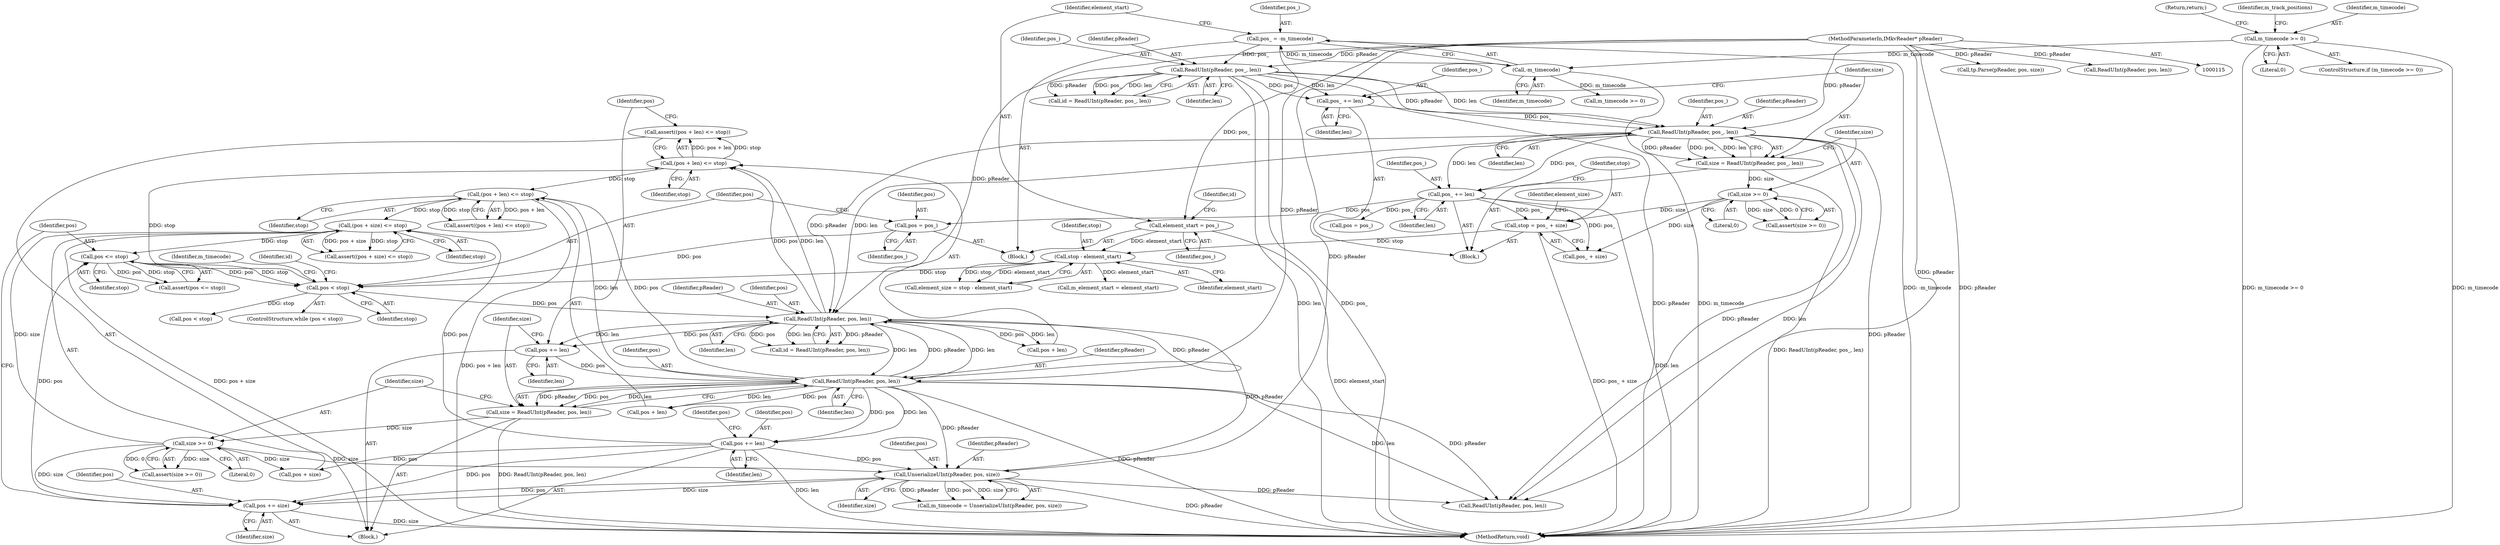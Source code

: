 digraph "1_Android_cc274e2abe8b2a6698a5c47d8aa4bb45f1f9538d_27@API" {
"1000208" [label="(Call,assert((pos + len) <= stop))"];
"1000209" [label="(Call,(pos + len) <= stop)"];
"1000200" [label="(Call,ReadUInt(pReader, pos, len))"];
"1000220" [label="(Call,ReadUInt(pReader, pos, len))"];
"1000116" [label="(MethodParameterIn,IMkvReader* pReader)"];
"1000214" [label="(Call,pos += len)"];
"1000165" [label="(Call,ReadUInt(pReader, pos_, len))"];
"1000146" [label="(Call,ReadUInt(pReader, pos_, len))"];
"1000132" [label="(Call,pos_ = -m_timecode)"];
"1000134" [label="(Call,-m_timecode)"];
"1000119" [label="(Call,m_timecode >= 0)"];
"1000159" [label="(Call,pos_ += len)"];
"1000249" [label="(Call,UnserializeUInt(pReader, pos, size))"];
"1000234" [label="(Call,pos += len)"];
"1000225" [label="(Call,size >= 0)"];
"1000218" [label="(Call,size = ReadUInt(pReader, pos, len))"];
"1000192" [label="(Call,pos < stop)"];
"1000188" [label="(Call,pos = pos_)"];
"1000173" [label="(Call,pos_ += len)"];
"1000264" [label="(Call,pos <= stop)"];
"1000260" [label="(Call,pos += size)"];
"1000238" [label="(Call,(pos + size) <= stop)"];
"1000229" [label="(Call,(pos + len) <= stop)"];
"1000184" [label="(Call,stop - element_start)"];
"1000176" [label="(Call,stop = pos_ + size)"];
"1000170" [label="(Call,size >= 0)"];
"1000163" [label="(Call,size = ReadUInt(pReader, pos_, len))"];
"1000137" [label="(Call,element_start = pos_)"];
"1000265" [label="(Identifier,pos)"];
"1000171" [label="(Identifier,size)"];
"1000250" [label="(Identifier,pReader)"];
"1000252" [label="(Identifier,size)"];
"1000167" [label="(Identifier,pos_)"];
"1000269" [label="(Identifier,m_timecode)"];
"1000226" [label="(Identifier,size)"];
"1000185" [label="(Identifier,stop)"];
"1000236" [label="(Identifier,len)"];
"1000239" [label="(Call,pos + size)"];
"1000251" [label="(Identifier,pos)"];
"1000166" [label="(Identifier,pReader)"];
"1000144" [label="(Call,id = ReadUInt(pReader, pos_, len))"];
"1000260" [label="(Call,pos += size)"];
"1000220" [label="(Call,ReadUInt(pReader, pos, len))"];
"1000159" [label="(Call,pos_ += len)"];
"1000240" [label="(Identifier,pos)"];
"1000176" [label="(Call,stop = pos_ + size)"];
"1000218" [label="(Call,size = ReadUInt(pReader, pos, len))"];
"1000234" [label="(Call,pos += len)"];
"1000194" [label="(Identifier,stop)"];
"1000238" [label="(Call,(pos + size) <= stop)"];
"1000189" [label="(Identifier,pos)"];
"1000233" [label="(Identifier,stop)"];
"1000138" [label="(Identifier,element_start)"];
"1000227" [label="(Literal,0)"];
"1000373" [label="(MethodReturn,void)"];
"1000202" [label="(Identifier,pos)"];
"1000200" [label="(Call,ReadUInt(pReader, pos, len))"];
"1000122" [label="(Return,return;)"];
"1000242" [label="(Identifier,stop)"];
"1000134" [label="(Call,-m_timecode)"];
"1000119" [label="(Call,m_timecode >= 0)"];
"1000237" [label="(Call,assert((pos + size) <= stop))"];
"1000125" [label="(Identifier,m_track_positions)"];
"1000287" [label="(Call,pos < stop)"];
"1000201" [label="(Identifier,pReader)"];
"1000264" [label="(Call,pos <= stop)"];
"1000146" [label="(Call,ReadUInt(pReader, pos_, len))"];
"1000182" [label="(Call,element_size = stop - element_start)"];
"1000295" [label="(Call,ReadUInt(pReader, pos, len))"];
"1000177" [label="(Identifier,stop)"];
"1000213" [label="(Identifier,stop)"];
"1000349" [label="(Call,tp.Parse(pReader, pos, size))"];
"1000221" [label="(Identifier,pReader)"];
"1000183" [label="(Identifier,element_size)"];
"1000229" [label="(Call,(pos + len) <= stop)"];
"1000121" [label="(Literal,0)"];
"1000209" [label="(Call,(pos + len) <= stop)"];
"1000118" [label="(ControlStructure,if (m_timecode >= 0))"];
"1000145" [label="(Identifier,id)"];
"1000169" [label="(Call,assert(size >= 0))"];
"1000216" [label="(Identifier,len)"];
"1000178" [label="(Call,pos_ + size)"];
"1000247" [label="(Call,m_timecode = UnserializeUInt(pReader, pos, size))"];
"1000283" [label="(Call,pos = pos_)"];
"1000175" [label="(Identifier,len)"];
"1000168" [label="(Identifier,len)"];
"1000225" [label="(Call,size >= 0)"];
"1000148" [label="(Identifier,pos_)"];
"1000135" [label="(Identifier,m_timecode)"];
"1000263" [label="(Call,assert(pos <= stop))"];
"1000141" [label="(Block,)"];
"1000224" [label="(Call,assert(size >= 0))"];
"1000199" [label="(Identifier,id)"];
"1000261" [label="(Identifier,pos)"];
"1000174" [label="(Identifier,pos_)"];
"1000315" [label="(Call,ReadUInt(pReader, pos, len))"];
"1000170" [label="(Call,size >= 0)"];
"1000163" [label="(Call,size = ReadUInt(pReader, pos_, len))"];
"1000210" [label="(Call,pos + len)"];
"1000230" [label="(Call,pos + len)"];
"1000195" [label="(Block,)"];
"1000203" [label="(Identifier,len)"];
"1000149" [label="(Identifier,len)"];
"1000192" [label="(Call,pos < stop)"];
"1000367" [label="(Call,m_element_start = element_start)"];
"1000173" [label="(Call,pos_ += len)"];
"1000268" [label="(Call,m_timecode >= 0)"];
"1000223" [label="(Identifier,len)"];
"1000193" [label="(Identifier,pos)"];
"1000186" [label="(Identifier,element_start)"];
"1000191" [label="(ControlStructure,while (pos < stop))"];
"1000139" [label="(Identifier,pos_)"];
"1000120" [label="(Identifier,m_timecode)"];
"1000266" [label="(Identifier,stop)"];
"1000235" [label="(Identifier,pos)"];
"1000198" [label="(Call,id = ReadUInt(pReader, pos, len))"];
"1000215" [label="(Identifier,pos)"];
"1000219" [label="(Identifier,size)"];
"1000262" [label="(Identifier,size)"];
"1000249" [label="(Call,UnserializeUInt(pReader, pos, size))"];
"1000165" [label="(Call,ReadUInt(pReader, pos_, len))"];
"1000172" [label="(Literal,0)"];
"1000161" [label="(Identifier,len)"];
"1000228" [label="(Call,assert((pos + len) <= stop))"];
"1000184" [label="(Call,stop - element_start)"];
"1000222" [label="(Identifier,pos)"];
"1000188" [label="(Call,pos = pos_)"];
"1000147" [label="(Identifier,pReader)"];
"1000164" [label="(Identifier,size)"];
"1000208" [label="(Call,assert((pos + len) <= stop))"];
"1000137" [label="(Call,element_start = pos_)"];
"1000132" [label="(Call,pos_ = -m_timecode)"];
"1000214" [label="(Call,pos += len)"];
"1000116" [label="(MethodParameterIn,IMkvReader* pReader)"];
"1000117" [label="(Block,)"];
"1000133" [label="(Identifier,pos_)"];
"1000160" [label="(Identifier,pos_)"];
"1000190" [label="(Identifier,pos_)"];
"1000208" -> "1000195"  [label="AST: "];
"1000208" -> "1000209"  [label="CFG: "];
"1000209" -> "1000208"  [label="AST: "];
"1000215" -> "1000208"  [label="CFG: "];
"1000209" -> "1000208"  [label="DDG: pos + len"];
"1000209" -> "1000208"  [label="DDG: stop"];
"1000209" -> "1000213"  [label="CFG: "];
"1000210" -> "1000209"  [label="AST: "];
"1000213" -> "1000209"  [label="AST: "];
"1000200" -> "1000209"  [label="DDG: pos"];
"1000200" -> "1000209"  [label="DDG: len"];
"1000192" -> "1000209"  [label="DDG: stop"];
"1000209" -> "1000229"  [label="DDG: stop"];
"1000200" -> "1000198"  [label="AST: "];
"1000200" -> "1000203"  [label="CFG: "];
"1000201" -> "1000200"  [label="AST: "];
"1000202" -> "1000200"  [label="AST: "];
"1000203" -> "1000200"  [label="AST: "];
"1000198" -> "1000200"  [label="CFG: "];
"1000200" -> "1000198"  [label="DDG: pReader"];
"1000200" -> "1000198"  [label="DDG: pos"];
"1000200" -> "1000198"  [label="DDG: len"];
"1000220" -> "1000200"  [label="DDG: pReader"];
"1000220" -> "1000200"  [label="DDG: len"];
"1000165" -> "1000200"  [label="DDG: pReader"];
"1000165" -> "1000200"  [label="DDG: len"];
"1000249" -> "1000200"  [label="DDG: pReader"];
"1000116" -> "1000200"  [label="DDG: pReader"];
"1000192" -> "1000200"  [label="DDG: pos"];
"1000200" -> "1000210"  [label="DDG: pos"];
"1000200" -> "1000210"  [label="DDG: len"];
"1000200" -> "1000214"  [label="DDG: len"];
"1000200" -> "1000214"  [label="DDG: pos"];
"1000200" -> "1000220"  [label="DDG: pReader"];
"1000200" -> "1000220"  [label="DDG: len"];
"1000220" -> "1000218"  [label="AST: "];
"1000220" -> "1000223"  [label="CFG: "];
"1000221" -> "1000220"  [label="AST: "];
"1000222" -> "1000220"  [label="AST: "];
"1000223" -> "1000220"  [label="AST: "];
"1000218" -> "1000220"  [label="CFG: "];
"1000220" -> "1000373"  [label="DDG: pReader"];
"1000220" -> "1000218"  [label="DDG: pReader"];
"1000220" -> "1000218"  [label="DDG: pos"];
"1000220" -> "1000218"  [label="DDG: len"];
"1000116" -> "1000220"  [label="DDG: pReader"];
"1000214" -> "1000220"  [label="DDG: pos"];
"1000220" -> "1000229"  [label="DDG: pos"];
"1000220" -> "1000229"  [label="DDG: len"];
"1000220" -> "1000230"  [label="DDG: pos"];
"1000220" -> "1000230"  [label="DDG: len"];
"1000220" -> "1000234"  [label="DDG: len"];
"1000220" -> "1000234"  [label="DDG: pos"];
"1000220" -> "1000249"  [label="DDG: pReader"];
"1000220" -> "1000295"  [label="DDG: pReader"];
"1000220" -> "1000295"  [label="DDG: len"];
"1000116" -> "1000115"  [label="AST: "];
"1000116" -> "1000373"  [label="DDG: pReader"];
"1000116" -> "1000146"  [label="DDG: pReader"];
"1000116" -> "1000165"  [label="DDG: pReader"];
"1000116" -> "1000249"  [label="DDG: pReader"];
"1000116" -> "1000295"  [label="DDG: pReader"];
"1000116" -> "1000315"  [label="DDG: pReader"];
"1000116" -> "1000349"  [label="DDG: pReader"];
"1000214" -> "1000195"  [label="AST: "];
"1000214" -> "1000216"  [label="CFG: "];
"1000215" -> "1000214"  [label="AST: "];
"1000216" -> "1000214"  [label="AST: "];
"1000219" -> "1000214"  [label="CFG: "];
"1000165" -> "1000163"  [label="AST: "];
"1000165" -> "1000168"  [label="CFG: "];
"1000166" -> "1000165"  [label="AST: "];
"1000167" -> "1000165"  [label="AST: "];
"1000168" -> "1000165"  [label="AST: "];
"1000163" -> "1000165"  [label="CFG: "];
"1000165" -> "1000373"  [label="DDG: pReader"];
"1000165" -> "1000163"  [label="DDG: pReader"];
"1000165" -> "1000163"  [label="DDG: pos_"];
"1000165" -> "1000163"  [label="DDG: len"];
"1000146" -> "1000165"  [label="DDG: pReader"];
"1000146" -> "1000165"  [label="DDG: len"];
"1000159" -> "1000165"  [label="DDG: pos_"];
"1000165" -> "1000173"  [label="DDG: len"];
"1000165" -> "1000173"  [label="DDG: pos_"];
"1000165" -> "1000295"  [label="DDG: pReader"];
"1000165" -> "1000295"  [label="DDG: len"];
"1000146" -> "1000144"  [label="AST: "];
"1000146" -> "1000149"  [label="CFG: "];
"1000147" -> "1000146"  [label="AST: "];
"1000148" -> "1000146"  [label="AST: "];
"1000149" -> "1000146"  [label="AST: "];
"1000144" -> "1000146"  [label="CFG: "];
"1000146" -> "1000373"  [label="DDG: len"];
"1000146" -> "1000373"  [label="DDG: pos_"];
"1000146" -> "1000373"  [label="DDG: pReader"];
"1000146" -> "1000144"  [label="DDG: pReader"];
"1000146" -> "1000144"  [label="DDG: pos_"];
"1000146" -> "1000144"  [label="DDG: len"];
"1000132" -> "1000146"  [label="DDG: pos_"];
"1000146" -> "1000159"  [label="DDG: len"];
"1000146" -> "1000159"  [label="DDG: pos_"];
"1000132" -> "1000117"  [label="AST: "];
"1000132" -> "1000134"  [label="CFG: "];
"1000133" -> "1000132"  [label="AST: "];
"1000134" -> "1000132"  [label="AST: "];
"1000138" -> "1000132"  [label="CFG: "];
"1000132" -> "1000373"  [label="DDG: -m_timecode"];
"1000134" -> "1000132"  [label="DDG: m_timecode"];
"1000132" -> "1000137"  [label="DDG: pos_"];
"1000134" -> "1000135"  [label="CFG: "];
"1000135" -> "1000134"  [label="AST: "];
"1000134" -> "1000373"  [label="DDG: m_timecode"];
"1000119" -> "1000134"  [label="DDG: m_timecode"];
"1000134" -> "1000268"  [label="DDG: m_timecode"];
"1000119" -> "1000118"  [label="AST: "];
"1000119" -> "1000121"  [label="CFG: "];
"1000120" -> "1000119"  [label="AST: "];
"1000121" -> "1000119"  [label="AST: "];
"1000122" -> "1000119"  [label="CFG: "];
"1000125" -> "1000119"  [label="CFG: "];
"1000119" -> "1000373"  [label="DDG: m_timecode"];
"1000119" -> "1000373"  [label="DDG: m_timecode >= 0"];
"1000159" -> "1000141"  [label="AST: "];
"1000159" -> "1000161"  [label="CFG: "];
"1000160" -> "1000159"  [label="AST: "];
"1000161" -> "1000159"  [label="AST: "];
"1000164" -> "1000159"  [label="CFG: "];
"1000249" -> "1000247"  [label="AST: "];
"1000249" -> "1000252"  [label="CFG: "];
"1000250" -> "1000249"  [label="AST: "];
"1000251" -> "1000249"  [label="AST: "];
"1000252" -> "1000249"  [label="AST: "];
"1000247" -> "1000249"  [label="CFG: "];
"1000249" -> "1000373"  [label="DDG: pReader"];
"1000249" -> "1000247"  [label="DDG: pReader"];
"1000249" -> "1000247"  [label="DDG: pos"];
"1000249" -> "1000247"  [label="DDG: size"];
"1000234" -> "1000249"  [label="DDG: pos"];
"1000225" -> "1000249"  [label="DDG: size"];
"1000249" -> "1000260"  [label="DDG: size"];
"1000249" -> "1000260"  [label="DDG: pos"];
"1000249" -> "1000295"  [label="DDG: pReader"];
"1000234" -> "1000195"  [label="AST: "];
"1000234" -> "1000236"  [label="CFG: "];
"1000235" -> "1000234"  [label="AST: "];
"1000236" -> "1000234"  [label="AST: "];
"1000240" -> "1000234"  [label="CFG: "];
"1000234" -> "1000373"  [label="DDG: len"];
"1000234" -> "1000238"  [label="DDG: pos"];
"1000234" -> "1000239"  [label="DDG: pos"];
"1000234" -> "1000260"  [label="DDG: pos"];
"1000225" -> "1000224"  [label="AST: "];
"1000225" -> "1000227"  [label="CFG: "];
"1000226" -> "1000225"  [label="AST: "];
"1000227" -> "1000225"  [label="AST: "];
"1000224" -> "1000225"  [label="CFG: "];
"1000225" -> "1000224"  [label="DDG: size"];
"1000225" -> "1000224"  [label="DDG: 0"];
"1000218" -> "1000225"  [label="DDG: size"];
"1000225" -> "1000238"  [label="DDG: size"];
"1000225" -> "1000239"  [label="DDG: size"];
"1000225" -> "1000260"  [label="DDG: size"];
"1000218" -> "1000195"  [label="AST: "];
"1000219" -> "1000218"  [label="AST: "];
"1000226" -> "1000218"  [label="CFG: "];
"1000218" -> "1000373"  [label="DDG: ReadUInt(pReader, pos, len)"];
"1000192" -> "1000191"  [label="AST: "];
"1000192" -> "1000194"  [label="CFG: "];
"1000193" -> "1000192"  [label="AST: "];
"1000194" -> "1000192"  [label="AST: "];
"1000199" -> "1000192"  [label="CFG: "];
"1000269" -> "1000192"  [label="CFG: "];
"1000188" -> "1000192"  [label="DDG: pos"];
"1000264" -> "1000192"  [label="DDG: pos"];
"1000264" -> "1000192"  [label="DDG: stop"];
"1000184" -> "1000192"  [label="DDG: stop"];
"1000192" -> "1000287"  [label="DDG: stop"];
"1000188" -> "1000117"  [label="AST: "];
"1000188" -> "1000190"  [label="CFG: "];
"1000189" -> "1000188"  [label="AST: "];
"1000190" -> "1000188"  [label="AST: "];
"1000193" -> "1000188"  [label="CFG: "];
"1000173" -> "1000188"  [label="DDG: pos_"];
"1000173" -> "1000141"  [label="AST: "];
"1000173" -> "1000175"  [label="CFG: "];
"1000174" -> "1000173"  [label="AST: "];
"1000175" -> "1000173"  [label="AST: "];
"1000177" -> "1000173"  [label="CFG: "];
"1000173" -> "1000373"  [label="DDG: len"];
"1000173" -> "1000176"  [label="DDG: pos_"];
"1000173" -> "1000178"  [label="DDG: pos_"];
"1000173" -> "1000283"  [label="DDG: pos_"];
"1000264" -> "1000263"  [label="AST: "];
"1000264" -> "1000266"  [label="CFG: "];
"1000265" -> "1000264"  [label="AST: "];
"1000266" -> "1000264"  [label="AST: "];
"1000263" -> "1000264"  [label="CFG: "];
"1000264" -> "1000263"  [label="DDG: pos"];
"1000264" -> "1000263"  [label="DDG: stop"];
"1000260" -> "1000264"  [label="DDG: pos"];
"1000238" -> "1000264"  [label="DDG: stop"];
"1000260" -> "1000195"  [label="AST: "];
"1000260" -> "1000262"  [label="CFG: "];
"1000261" -> "1000260"  [label="AST: "];
"1000262" -> "1000260"  [label="AST: "];
"1000265" -> "1000260"  [label="CFG: "];
"1000260" -> "1000373"  [label="DDG: size"];
"1000238" -> "1000237"  [label="AST: "];
"1000238" -> "1000242"  [label="CFG: "];
"1000239" -> "1000238"  [label="AST: "];
"1000242" -> "1000238"  [label="AST: "];
"1000237" -> "1000238"  [label="CFG: "];
"1000238" -> "1000373"  [label="DDG: pos + size"];
"1000238" -> "1000237"  [label="DDG: pos + size"];
"1000238" -> "1000237"  [label="DDG: stop"];
"1000229" -> "1000238"  [label="DDG: stop"];
"1000229" -> "1000228"  [label="AST: "];
"1000229" -> "1000233"  [label="CFG: "];
"1000230" -> "1000229"  [label="AST: "];
"1000233" -> "1000229"  [label="AST: "];
"1000228" -> "1000229"  [label="CFG: "];
"1000229" -> "1000373"  [label="DDG: pos + len"];
"1000229" -> "1000228"  [label="DDG: pos + len"];
"1000229" -> "1000228"  [label="DDG: stop"];
"1000184" -> "1000182"  [label="AST: "];
"1000184" -> "1000186"  [label="CFG: "];
"1000185" -> "1000184"  [label="AST: "];
"1000186" -> "1000184"  [label="AST: "];
"1000182" -> "1000184"  [label="CFG: "];
"1000184" -> "1000182"  [label="DDG: stop"];
"1000184" -> "1000182"  [label="DDG: element_start"];
"1000176" -> "1000184"  [label="DDG: stop"];
"1000137" -> "1000184"  [label="DDG: element_start"];
"1000184" -> "1000367"  [label="DDG: element_start"];
"1000176" -> "1000141"  [label="AST: "];
"1000176" -> "1000178"  [label="CFG: "];
"1000177" -> "1000176"  [label="AST: "];
"1000178" -> "1000176"  [label="AST: "];
"1000183" -> "1000176"  [label="CFG: "];
"1000176" -> "1000373"  [label="DDG: pos_ + size"];
"1000170" -> "1000176"  [label="DDG: size"];
"1000170" -> "1000169"  [label="AST: "];
"1000170" -> "1000172"  [label="CFG: "];
"1000171" -> "1000170"  [label="AST: "];
"1000172" -> "1000170"  [label="AST: "];
"1000169" -> "1000170"  [label="CFG: "];
"1000170" -> "1000169"  [label="DDG: size"];
"1000170" -> "1000169"  [label="DDG: 0"];
"1000163" -> "1000170"  [label="DDG: size"];
"1000170" -> "1000178"  [label="DDG: size"];
"1000163" -> "1000141"  [label="AST: "];
"1000164" -> "1000163"  [label="AST: "];
"1000171" -> "1000163"  [label="CFG: "];
"1000163" -> "1000373"  [label="DDG: ReadUInt(pReader, pos_, len)"];
"1000137" -> "1000117"  [label="AST: "];
"1000137" -> "1000139"  [label="CFG: "];
"1000138" -> "1000137"  [label="AST: "];
"1000139" -> "1000137"  [label="AST: "];
"1000145" -> "1000137"  [label="CFG: "];
"1000137" -> "1000373"  [label="DDG: element_start"];
}
